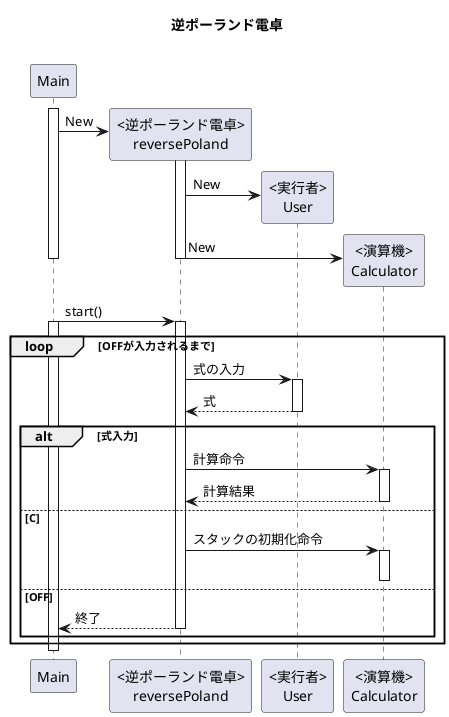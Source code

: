 @startuml
title 逆ポーランド電卓

participant "Main" as main
participant "<逆ポーランド電卓>\nreversePoland" as invPoland
participant "<実行者>\nUser" as user
participant "<演算機>\nCalculator" as calcu

activate main
	create invPoland
	main -> invPoland :New
	activate invPoland
		create user
		invPoland -> user :New
		create calcu
		invPoland -> calcu :New
	deactivate invPoland
deactivate main

main -> invPoland :start()
activate main
	activate invPoland
		loop OFFが入力されるまで
			invPoland -> user :式の入力
			activate user
				invPoland <-- user :式
			deactivate user
			alt 式入力
				invPoland -> calcu :計算命令
				activate calcu
					calcu --> invPoland :計算結果
				deactivate calcu
			else C
				invPoland -> calcu :スタックの初期化命令
				activate calcu
				deactivate calcu
			else OFF
				invPoland --> main :終了
	deactivate invPoland
			end
		end
deactivate main


@enduml